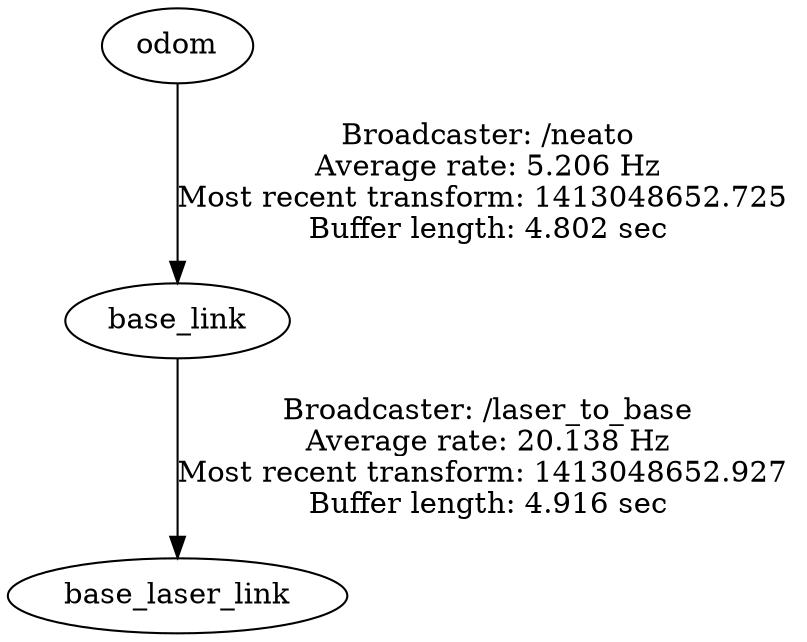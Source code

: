 digraph G {
"odom" -> "base_link"[label="Broadcaster: /neato\nAverage rate: 5.206 Hz\nMost recent transform: 1413048652.725 \nBuffer length: 4.802 sec\n"];
"base_link" -> "base_laser_link"[label="Broadcaster: /laser_to_base\nAverage rate: 20.138 Hz\nMost recent transform: 1413048652.927 \nBuffer length: 4.916 sec\n"];
}